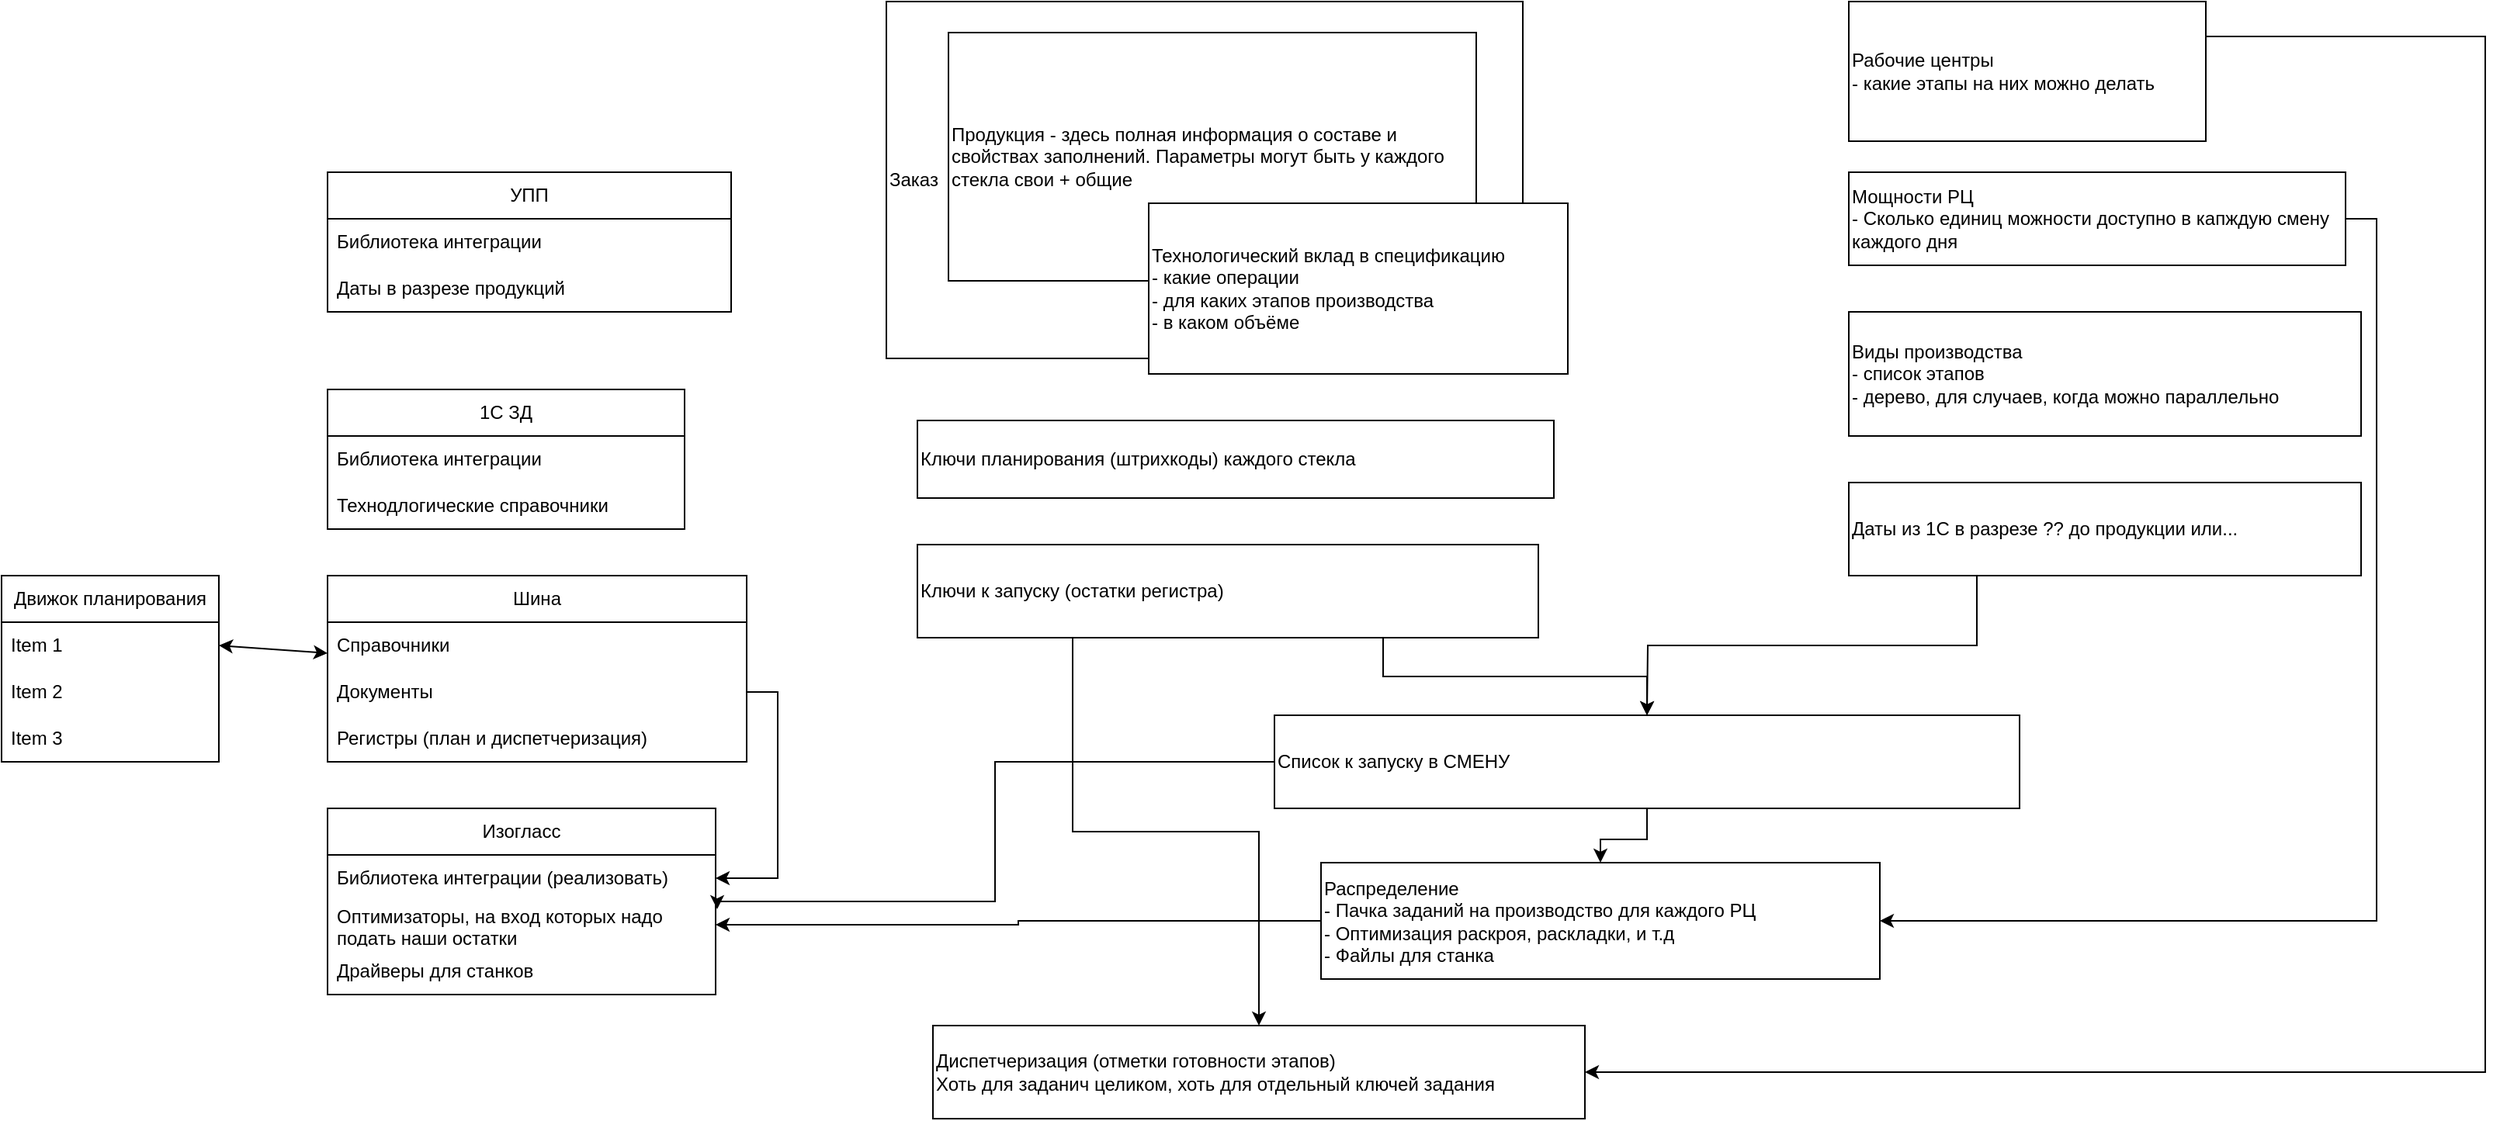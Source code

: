 <mxfile version="24.6.5" type="github">
  <diagram id="C5RBs43oDa-KdzZeNtuy" name="Page-1">
    <mxGraphModel dx="1949" dy="718" grid="1" gridSize="10" guides="1" tooltips="1" connect="1" arrows="1" fold="1" page="1" pageScale="1" pageWidth="827" pageHeight="1169" math="0" shadow="0">
      <root>
        <mxCell id="WIyWlLk6GJQsqaUBKTNV-0" />
        <mxCell id="WIyWlLk6GJQsqaUBKTNV-1" parent="WIyWlLk6GJQsqaUBKTNV-0" />
        <mxCell id="siVvn_Tyn5SH2jTSL9R0-0" value="Заказ" style="rounded=0;whiteSpace=wrap;html=1;align=left;" vertex="1" parent="WIyWlLk6GJQsqaUBKTNV-1">
          <mxGeometry x="-60" y="30" width="410" height="230" as="geometry" />
        </mxCell>
        <mxCell id="siVvn_Tyn5SH2jTSL9R0-2" value="Продукция - здесь полная информация о составе и свойствах заполнений. Параметры могут быть у каждого стекла свои + общие" style="rounded=0;whiteSpace=wrap;html=1;align=left;" vertex="1" parent="WIyWlLk6GJQsqaUBKTNV-1">
          <mxGeometry x="-20" y="50" width="340" height="160" as="geometry" />
        </mxCell>
        <mxCell id="siVvn_Tyn5SH2jTSL9R0-3" value="Технологический вклад в спецификацию&lt;br&gt;- какие операции&lt;br&gt;- для каких этапов производства&lt;br&gt;- в каком объёме" style="rounded=0;whiteSpace=wrap;html=1;align=left;" vertex="1" parent="WIyWlLk6GJQsqaUBKTNV-1">
          <mxGeometry x="109" y="160" width="270" height="110" as="geometry" />
        </mxCell>
        <mxCell id="siVvn_Tyn5SH2jTSL9R0-24" style="edgeStyle=orthogonalEdgeStyle;rounded=0;orthogonalLoop=1;jettySize=auto;html=1;exitX=1;exitY=0.5;exitDx=0;exitDy=0;entryX=1;entryY=0.5;entryDx=0;entryDy=0;" edge="1" parent="WIyWlLk6GJQsqaUBKTNV-1" source="siVvn_Tyn5SH2jTSL9R0-4" target="siVvn_Tyn5SH2jTSL9R0-22">
          <mxGeometry relative="1" as="geometry" />
        </mxCell>
        <mxCell id="siVvn_Tyn5SH2jTSL9R0-4" value="Мощности РЦ&lt;br&gt;- Сколько единиц можности доступно в капждую смену каждого дня" style="rounded=0;whiteSpace=wrap;html=1;align=left;" vertex="1" parent="WIyWlLk6GJQsqaUBKTNV-1">
          <mxGeometry x="560" y="140" width="320" height="60" as="geometry" />
        </mxCell>
        <mxCell id="siVvn_Tyn5SH2jTSL9R0-28" style="edgeStyle=orthogonalEdgeStyle;rounded=0;orthogonalLoop=1;jettySize=auto;html=1;exitX=1;exitY=0.25;exitDx=0;exitDy=0;entryX=1;entryY=0.5;entryDx=0;entryDy=0;" edge="1" parent="WIyWlLk6GJQsqaUBKTNV-1" source="siVvn_Tyn5SH2jTSL9R0-5" target="siVvn_Tyn5SH2jTSL9R0-26">
          <mxGeometry relative="1" as="geometry">
            <Array as="points">
              <mxPoint x="970" y="52" />
              <mxPoint x="970" y="720" />
            </Array>
          </mxGeometry>
        </mxCell>
        <mxCell id="siVvn_Tyn5SH2jTSL9R0-5" value="Рабочие центры&lt;br&gt;- какие этапы на них можно делать" style="rounded=0;whiteSpace=wrap;html=1;align=left;" vertex="1" parent="WIyWlLk6GJQsqaUBKTNV-1">
          <mxGeometry x="560" y="30" width="230" height="90" as="geometry" />
        </mxCell>
        <mxCell id="siVvn_Tyn5SH2jTSL9R0-6" value="Виды производства&lt;br&gt;- список этапов&lt;br&gt;- дерево, для случаев, когда можно параллельно" style="rounded=0;whiteSpace=wrap;html=1;align=left;" vertex="1" parent="WIyWlLk6GJQsqaUBKTNV-1">
          <mxGeometry x="560" y="230" width="330" height="80" as="geometry" />
        </mxCell>
        <mxCell id="siVvn_Tyn5SH2jTSL9R0-15" style="edgeStyle=orthogonalEdgeStyle;rounded=0;orthogonalLoop=1;jettySize=auto;html=1;exitX=0.25;exitY=1;exitDx=0;exitDy=0;" edge="1" parent="WIyWlLk6GJQsqaUBKTNV-1" source="siVvn_Tyn5SH2jTSL9R0-8">
          <mxGeometry relative="1" as="geometry">
            <mxPoint x="430" y="490" as="targetPoint" />
          </mxGeometry>
        </mxCell>
        <mxCell id="siVvn_Tyn5SH2jTSL9R0-8" value="Даты из 1С в разрезе ?? до продукции или..." style="rounded=0;whiteSpace=wrap;html=1;align=left;" vertex="1" parent="WIyWlLk6GJQsqaUBKTNV-1">
          <mxGeometry x="560" y="340" width="330" height="60" as="geometry" />
        </mxCell>
        <mxCell id="siVvn_Tyn5SH2jTSL9R0-9" value="Ключи планирования (штрихкоды) каждого стекла" style="rounded=0;whiteSpace=wrap;html=1;align=left;" vertex="1" parent="WIyWlLk6GJQsqaUBKTNV-1">
          <mxGeometry x="-40" y="300" width="410" height="50" as="geometry" />
        </mxCell>
        <mxCell id="siVvn_Tyn5SH2jTSL9R0-17" style="edgeStyle=orthogonalEdgeStyle;rounded=0;orthogonalLoop=1;jettySize=auto;html=1;exitX=0.75;exitY=1;exitDx=0;exitDy=0;entryX=0.5;entryY=0;entryDx=0;entryDy=0;" edge="1" parent="WIyWlLk6GJQsqaUBKTNV-1" source="siVvn_Tyn5SH2jTSL9R0-11" target="siVvn_Tyn5SH2jTSL9R0-13">
          <mxGeometry relative="1" as="geometry" />
        </mxCell>
        <mxCell id="siVvn_Tyn5SH2jTSL9R0-27" style="edgeStyle=orthogonalEdgeStyle;rounded=0;orthogonalLoop=1;jettySize=auto;html=1;exitX=0.25;exitY=1;exitDx=0;exitDy=0;entryX=0.5;entryY=0;entryDx=0;entryDy=0;" edge="1" parent="WIyWlLk6GJQsqaUBKTNV-1" source="siVvn_Tyn5SH2jTSL9R0-11" target="siVvn_Tyn5SH2jTSL9R0-26">
          <mxGeometry relative="1" as="geometry" />
        </mxCell>
        <mxCell id="siVvn_Tyn5SH2jTSL9R0-11" value="Ключи к запуску (остатки регистра)" style="rounded=0;whiteSpace=wrap;html=1;align=left;" vertex="1" parent="WIyWlLk6GJQsqaUBKTNV-1">
          <mxGeometry x="-40" y="380" width="400" height="60" as="geometry" />
        </mxCell>
        <mxCell id="siVvn_Tyn5SH2jTSL9R0-23" style="edgeStyle=orthogonalEdgeStyle;rounded=0;orthogonalLoop=1;jettySize=auto;html=1;exitX=0.5;exitY=1;exitDx=0;exitDy=0;entryX=0.5;entryY=0;entryDx=0;entryDy=0;" edge="1" parent="WIyWlLk6GJQsqaUBKTNV-1" source="siVvn_Tyn5SH2jTSL9R0-13" target="siVvn_Tyn5SH2jTSL9R0-22">
          <mxGeometry relative="1" as="geometry" />
        </mxCell>
        <mxCell id="siVvn_Tyn5SH2jTSL9R0-13" value="Список к запуску в СМЕНУ" style="rounded=0;whiteSpace=wrap;html=1;align=left;" vertex="1" parent="WIyWlLk6GJQsqaUBKTNV-1">
          <mxGeometry x="190" y="490" width="480" height="60" as="geometry" />
        </mxCell>
        <mxCell id="siVvn_Tyn5SH2jTSL9R0-51" style="edgeStyle=orthogonalEdgeStyle;rounded=0;orthogonalLoop=1;jettySize=auto;html=1;exitX=0;exitY=0.5;exitDx=0;exitDy=0;entryX=1;entryY=0.5;entryDx=0;entryDy=0;" edge="1" parent="WIyWlLk6GJQsqaUBKTNV-1" source="siVvn_Tyn5SH2jTSL9R0-22" target="siVvn_Tyn5SH2jTSL9R0-47">
          <mxGeometry relative="1" as="geometry" />
        </mxCell>
        <mxCell id="siVvn_Tyn5SH2jTSL9R0-22" value="Распределение&lt;br&gt;- Пачка заданий на производство для каждого РЦ&lt;br&gt;- Оптимизация раскроя, раскладки, и т.д&lt;br&gt;- Файлы для станка" style="rounded=0;whiteSpace=wrap;html=1;align=left;" vertex="1" parent="WIyWlLk6GJQsqaUBKTNV-1">
          <mxGeometry x="220" y="585" width="360" height="75" as="geometry" />
        </mxCell>
        <mxCell id="siVvn_Tyn5SH2jTSL9R0-26" value="Диспетчеризация (отметки готовности этапов)&lt;br&gt;&lt;div style=&quot;&quot;&gt;&lt;span style=&quot;background-color: initial;&quot;&gt;Хоть для заданич целиком, хоть для отдельный ключей задания&lt;/span&gt;&lt;/div&gt;" style="rounded=0;whiteSpace=wrap;html=1;align=left;" vertex="1" parent="WIyWlLk6GJQsqaUBKTNV-1">
          <mxGeometry x="-30" y="690" width="420" height="60" as="geometry" />
        </mxCell>
        <mxCell id="siVvn_Tyn5SH2jTSL9R0-33" value="УПП" style="swimlane;fontStyle=0;childLayout=stackLayout;horizontal=1;startSize=30;horizontalStack=0;resizeParent=1;resizeParentMax=0;resizeLast=0;collapsible=1;marginBottom=0;whiteSpace=wrap;html=1;" vertex="1" parent="WIyWlLk6GJQsqaUBKTNV-1">
          <mxGeometry x="-420" y="140" width="260" height="90" as="geometry" />
        </mxCell>
        <mxCell id="siVvn_Tyn5SH2jTSL9R0-34" value="Библиотека интеграции" style="text;strokeColor=none;fillColor=none;align=left;verticalAlign=middle;spacingLeft=4;spacingRight=4;overflow=hidden;points=[[0,0.5],[1,0.5]];portConstraint=eastwest;rotatable=0;whiteSpace=wrap;html=1;" vertex="1" parent="siVvn_Tyn5SH2jTSL9R0-33">
          <mxGeometry y="30" width="260" height="30" as="geometry" />
        </mxCell>
        <mxCell id="siVvn_Tyn5SH2jTSL9R0-35" value="Даты в разрезе продукций" style="text;strokeColor=none;fillColor=none;align=left;verticalAlign=middle;spacingLeft=4;spacingRight=4;overflow=hidden;points=[[0,0.5],[1,0.5]];portConstraint=eastwest;rotatable=0;whiteSpace=wrap;html=1;" vertex="1" parent="siVvn_Tyn5SH2jTSL9R0-33">
          <mxGeometry y="60" width="260" height="30" as="geometry" />
        </mxCell>
        <mxCell id="siVvn_Tyn5SH2jTSL9R0-37" value="1С ЗД" style="swimlane;fontStyle=0;childLayout=stackLayout;horizontal=1;startSize=30;horizontalStack=0;resizeParent=1;resizeParentMax=0;resizeLast=0;collapsible=1;marginBottom=0;whiteSpace=wrap;html=1;" vertex="1" parent="WIyWlLk6GJQsqaUBKTNV-1">
          <mxGeometry x="-420" y="280" width="230" height="90" as="geometry" />
        </mxCell>
        <mxCell id="siVvn_Tyn5SH2jTSL9R0-38" value="Библиотека интеграции" style="text;strokeColor=none;fillColor=none;align=left;verticalAlign=middle;spacingLeft=4;spacingRight=4;overflow=hidden;points=[[0,0.5],[1,0.5]];portConstraint=eastwest;rotatable=0;whiteSpace=wrap;html=1;" vertex="1" parent="siVvn_Tyn5SH2jTSL9R0-37">
          <mxGeometry y="30" width="230" height="30" as="geometry" />
        </mxCell>
        <mxCell id="siVvn_Tyn5SH2jTSL9R0-39" value="Технодлогические справочники" style="text;strokeColor=none;fillColor=none;align=left;verticalAlign=middle;spacingLeft=4;spacingRight=4;overflow=hidden;points=[[0,0.5],[1,0.5]];portConstraint=eastwest;rotatable=0;whiteSpace=wrap;html=1;" vertex="1" parent="siVvn_Tyn5SH2jTSL9R0-37">
          <mxGeometry y="60" width="230" height="30" as="geometry" />
        </mxCell>
        <mxCell id="siVvn_Tyn5SH2jTSL9R0-41" value="Шина" style="swimlane;fontStyle=0;childLayout=stackLayout;horizontal=1;startSize=30;horizontalStack=0;resizeParent=1;resizeParentMax=0;resizeLast=0;collapsible=1;marginBottom=0;whiteSpace=wrap;html=1;" vertex="1" parent="WIyWlLk6GJQsqaUBKTNV-1">
          <mxGeometry x="-420" y="400" width="270" height="120" as="geometry" />
        </mxCell>
        <mxCell id="siVvn_Tyn5SH2jTSL9R0-42" value="Справочники" style="text;strokeColor=none;fillColor=none;align=left;verticalAlign=middle;spacingLeft=4;spacingRight=4;overflow=hidden;points=[[0,0.5],[1,0.5]];portConstraint=eastwest;rotatable=0;whiteSpace=wrap;html=1;" vertex="1" parent="siVvn_Tyn5SH2jTSL9R0-41">
          <mxGeometry y="30" width="270" height="30" as="geometry" />
        </mxCell>
        <mxCell id="siVvn_Tyn5SH2jTSL9R0-43" value="Документы" style="text;strokeColor=none;fillColor=none;align=left;verticalAlign=middle;spacingLeft=4;spacingRight=4;overflow=hidden;points=[[0,0.5],[1,0.5]];portConstraint=eastwest;rotatable=0;whiteSpace=wrap;html=1;" vertex="1" parent="siVvn_Tyn5SH2jTSL9R0-41">
          <mxGeometry y="60" width="270" height="30" as="geometry" />
        </mxCell>
        <mxCell id="siVvn_Tyn5SH2jTSL9R0-44" value="Регистры (план и диспетчеризация)" style="text;strokeColor=none;fillColor=none;align=left;verticalAlign=middle;spacingLeft=4;spacingRight=4;overflow=hidden;points=[[0,0.5],[1,0.5]];portConstraint=eastwest;rotatable=0;whiteSpace=wrap;html=1;" vertex="1" parent="siVvn_Tyn5SH2jTSL9R0-41">
          <mxGeometry y="90" width="270" height="30" as="geometry" />
        </mxCell>
        <mxCell id="siVvn_Tyn5SH2jTSL9R0-45" value="Изогласс" style="swimlane;fontStyle=0;childLayout=stackLayout;horizontal=1;startSize=30;horizontalStack=0;resizeParent=1;resizeParentMax=0;resizeLast=0;collapsible=1;marginBottom=0;whiteSpace=wrap;html=1;" vertex="1" parent="WIyWlLk6GJQsqaUBKTNV-1">
          <mxGeometry x="-420" y="550" width="250" height="120" as="geometry" />
        </mxCell>
        <mxCell id="siVvn_Tyn5SH2jTSL9R0-46" value="Библиотека интеграции (реализовать)" style="text;strokeColor=none;fillColor=none;align=left;verticalAlign=middle;spacingLeft=4;spacingRight=4;overflow=hidden;points=[[0,0.5],[1,0.5]];portConstraint=eastwest;rotatable=0;whiteSpace=wrap;html=1;" vertex="1" parent="siVvn_Tyn5SH2jTSL9R0-45">
          <mxGeometry y="30" width="250" height="30" as="geometry" />
        </mxCell>
        <mxCell id="siVvn_Tyn5SH2jTSL9R0-47" value="Оптимизаторы, на вход которых надо подать наши остатки" style="text;strokeColor=none;fillColor=none;align=left;verticalAlign=middle;spacingLeft=4;spacingRight=4;overflow=hidden;points=[[0,0.5],[1,0.5]];portConstraint=eastwest;rotatable=0;whiteSpace=wrap;html=1;" vertex="1" parent="siVvn_Tyn5SH2jTSL9R0-45">
          <mxGeometry y="60" width="250" height="30" as="geometry" />
        </mxCell>
        <mxCell id="siVvn_Tyn5SH2jTSL9R0-48" value="Драйверы для станков" style="text;strokeColor=none;fillColor=none;align=left;verticalAlign=middle;spacingLeft=4;spacingRight=4;overflow=hidden;points=[[0,0.5],[1,0.5]];portConstraint=eastwest;rotatable=0;whiteSpace=wrap;html=1;" vertex="1" parent="siVvn_Tyn5SH2jTSL9R0-45">
          <mxGeometry y="90" width="250" height="30" as="geometry" />
        </mxCell>
        <mxCell id="siVvn_Tyn5SH2jTSL9R0-50" style="edgeStyle=orthogonalEdgeStyle;rounded=0;orthogonalLoop=1;jettySize=auto;html=1;exitX=1;exitY=0.5;exitDx=0;exitDy=0;entryX=1;entryY=0.5;entryDx=0;entryDy=0;" edge="1" parent="WIyWlLk6GJQsqaUBKTNV-1" source="siVvn_Tyn5SH2jTSL9R0-43" target="siVvn_Tyn5SH2jTSL9R0-46">
          <mxGeometry relative="1" as="geometry" />
        </mxCell>
        <mxCell id="siVvn_Tyn5SH2jTSL9R0-52" style="edgeStyle=orthogonalEdgeStyle;rounded=0;orthogonalLoop=1;jettySize=auto;html=1;exitX=0;exitY=0.5;exitDx=0;exitDy=0;entryX=1.004;entryY=0.165;entryDx=0;entryDy=0;entryPerimeter=0;" edge="1" parent="WIyWlLk6GJQsqaUBKTNV-1" source="siVvn_Tyn5SH2jTSL9R0-13" target="siVvn_Tyn5SH2jTSL9R0-47">
          <mxGeometry relative="1" as="geometry">
            <Array as="points">
              <mxPoint x="10" y="520" />
              <mxPoint x="10" y="610" />
              <mxPoint x="-169" y="610" />
            </Array>
          </mxGeometry>
        </mxCell>
        <mxCell id="siVvn_Tyn5SH2jTSL9R0-53" value="Движок планирования" style="swimlane;fontStyle=0;childLayout=stackLayout;horizontal=1;startSize=30;horizontalStack=0;resizeParent=1;resizeParentMax=0;resizeLast=0;collapsible=1;marginBottom=0;whiteSpace=wrap;html=1;" vertex="1" parent="WIyWlLk6GJQsqaUBKTNV-1">
          <mxGeometry x="-630" y="400" width="140" height="120" as="geometry" />
        </mxCell>
        <mxCell id="siVvn_Tyn5SH2jTSL9R0-54" value="Item 1" style="text;strokeColor=none;fillColor=none;align=left;verticalAlign=middle;spacingLeft=4;spacingRight=4;overflow=hidden;points=[[0,0.5],[1,0.5]];portConstraint=eastwest;rotatable=0;whiteSpace=wrap;html=1;" vertex="1" parent="siVvn_Tyn5SH2jTSL9R0-53">
          <mxGeometry y="30" width="140" height="30" as="geometry" />
        </mxCell>
        <mxCell id="siVvn_Tyn5SH2jTSL9R0-55" value="Item 2" style="text;strokeColor=none;fillColor=none;align=left;verticalAlign=middle;spacingLeft=4;spacingRight=4;overflow=hidden;points=[[0,0.5],[1,0.5]];portConstraint=eastwest;rotatable=0;whiteSpace=wrap;html=1;" vertex="1" parent="siVvn_Tyn5SH2jTSL9R0-53">
          <mxGeometry y="60" width="140" height="30" as="geometry" />
        </mxCell>
        <mxCell id="siVvn_Tyn5SH2jTSL9R0-56" value="Item 3" style="text;strokeColor=none;fillColor=none;align=left;verticalAlign=middle;spacingLeft=4;spacingRight=4;overflow=hidden;points=[[0,0.5],[1,0.5]];portConstraint=eastwest;rotatable=0;whiteSpace=wrap;html=1;" vertex="1" parent="siVvn_Tyn5SH2jTSL9R0-53">
          <mxGeometry y="90" width="140" height="30" as="geometry" />
        </mxCell>
        <mxCell id="siVvn_Tyn5SH2jTSL9R0-57" value="" style="endArrow=classic;startArrow=classic;html=1;rounded=0;exitX=1;exitY=0.5;exitDx=0;exitDy=0;" edge="1" parent="WIyWlLk6GJQsqaUBKTNV-1" source="siVvn_Tyn5SH2jTSL9R0-54">
          <mxGeometry width="50" height="50" relative="1" as="geometry">
            <mxPoint x="-280" y="500" as="sourcePoint" />
            <mxPoint x="-420" y="450" as="targetPoint" />
          </mxGeometry>
        </mxCell>
      </root>
    </mxGraphModel>
  </diagram>
</mxfile>
